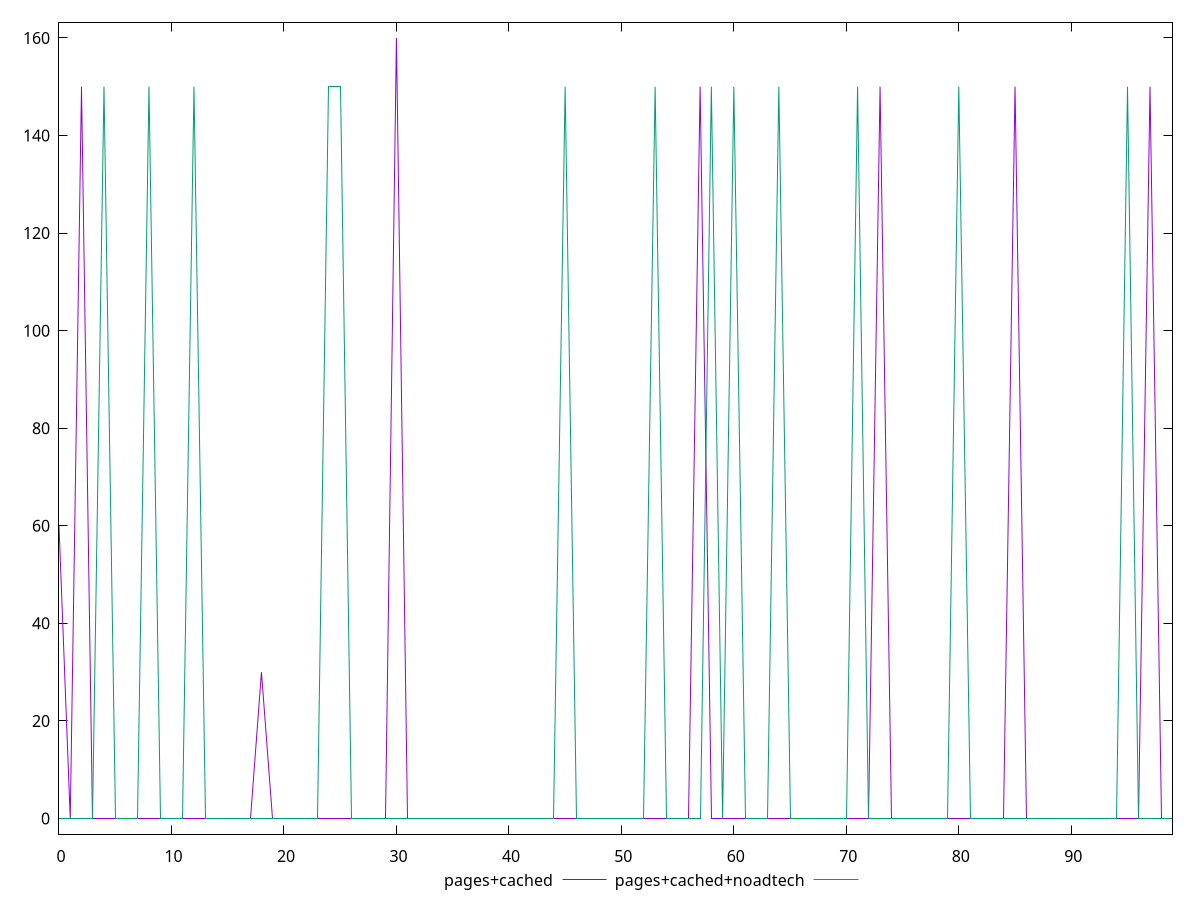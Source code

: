 reset

$pagesCached <<EOF
0 60
1 0
2 150
3 0
4 0
5 0
6 0
7 0
8 0
9 0
10 0
11 0
12 0
13 0
14 0
15 0
16 0
17 0
18 30
19 0
20 0
21 0
22 0
23 0
24 0
25 0
26 0
27 0
28 0
29 0
30 160
31 0
32 0
33 0
34 0
35 0
36 0
37 0
38 0
39 0
40 0
41 0
42 0
43 0
44 0
45 0
46 0
47 0
48 0
49 0
50 0
51 0
52 0
53 0
54 0
55 0
56 0
57 150
58 0
59 0
60 0
61 0
62 0
63 0
64 0
65 0
66 0
67 0
68 0
69 0
70 0
71 0
72 0
73 150
74 0
75 0
76 0
77 0
78 0
79 0
80 0
81 0
82 0
83 0
84 0
85 150
86 0
87 0
88 0
89 0
90 0
91 0
92 0
93 0
94 0
95 0
96 0
97 150
98 0
99 0
EOF

$pagesCachedNoadtech <<EOF
0 0
1 0
2 0
3 0
4 150
5 0
6 0
7 0
8 150
9 0
10 0
11 0
12 150
13 0
14 0
15 0
16 0
17 0
18 0
19 0
20 0
21 0
22 0
23 0
24 150
25 150
26 0
27 0
28 0
29 0
30 0
31 0
32 0
33 0
34 0
35 0
36 0
37 0
38 0
39 0
40 0
41 0
42 0
43 0
44 0
45 150
46 0
47 0
48 0
49 0
50 0
51 0
52 0
53 150
54 0
55 0
56 0
57 0
58 150
59 0
60 150
61 0
62 0
63 0
64 150
65 0
66 0
67 0
68 0
69 0
70 0
71 150
72 0
73 0
74 0
75 0
76 0
77 0
78 0
79 0
80 150
81 0
82 0
83 0
84 0
85 0
86 0
87 0
88 0
89 0
90 0
91 0
92 0
93 0
94 0
95 150
96 0
97 0
98 0
99 0
EOF

set key outside below
set xrange [0:99]
set yrange [-3.2:163.2]
set trange [-3.2:163.2]
set terminal svg size 640, 520 enhanced background rgb 'white'
set output "report_00015_2021-02-09T16-11-33.973Z/unminified-css/comparison/line/1_vs_2.svg"

plot $pagesCached title "pages+cached" with line, \
     $pagesCachedNoadtech title "pages+cached+noadtech" with line

reset
